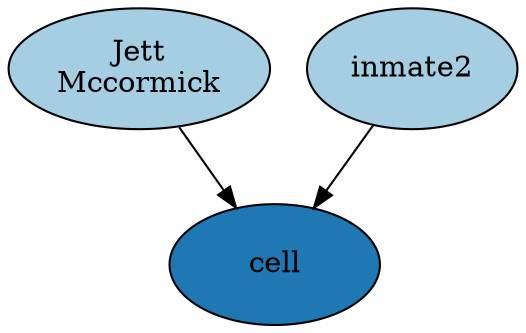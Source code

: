 digraph G {
layout=dot
node[colorscheme=paired8, style=filled, color=black, fixedSize=true, width=1.4, height=.8]
"mobBoss"[fillcolor= "1",label= "Jett\nMccormick"]
"inmate2"[fillcolor= "1",label= "inmate2"]
"cell"[fillcolor= "2",label= "cell"]
"inmate2" -> "cell"
"mobBoss" -> "cell"
}
